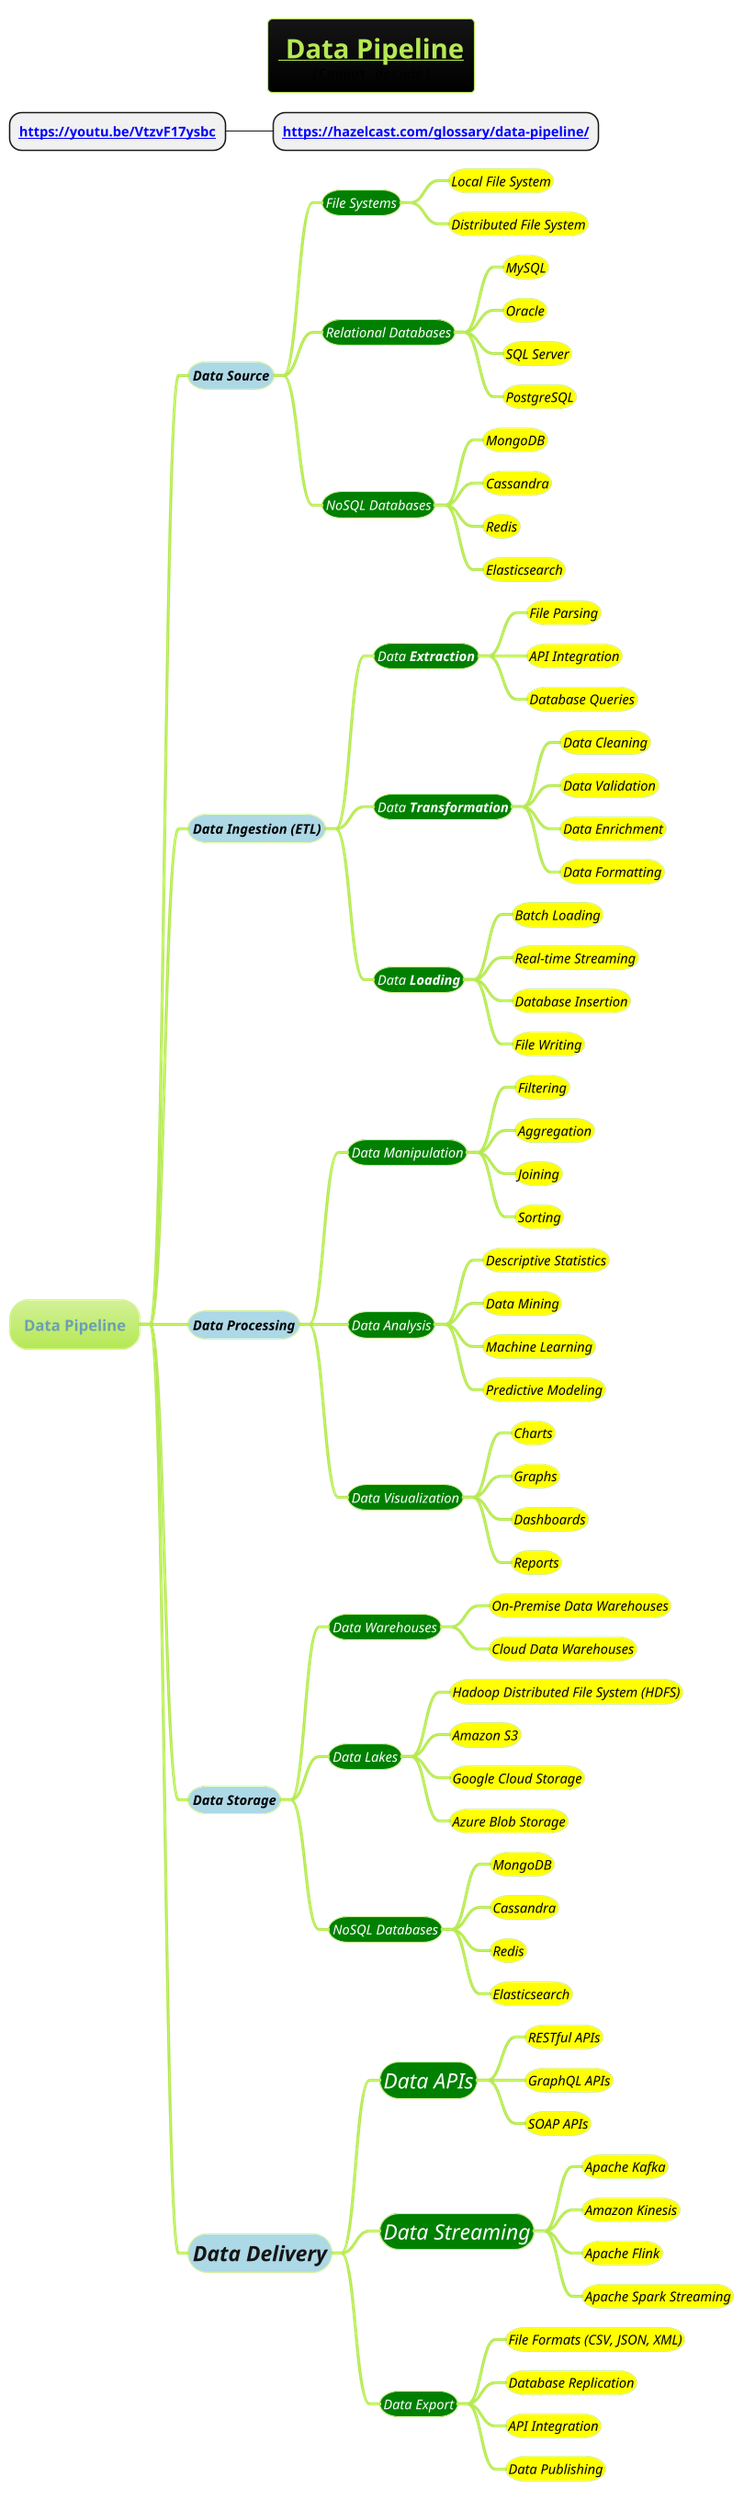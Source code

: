 @startmindmap
title =__ Data Pipeline__\n<img:images/img.png{scale=.8}>

* **[[https://youtu.be/VtzvF17ysbc  ]]**
** **[[https://hazelcast.com/glossary/data-pipeline/]]**

!theme hacker
* Data Pipeline
**[#lightblue] <color #black><i><size:14>Data Source
***[#green] <color #white><i><size:14>File Systems
****[#yellow] <i><size:14><color #black>Local File System
****[#yellow] <i><size:14><color #black>Distributed File System
***[#green] <color #white><i><size:14>Relational Databases
****[#yellow] <i><size:14><color #black>MySQL
****[#yellow] <i><size:14><color #black>Oracle
****[#yellow] <i><size:14><color #black>SQL Server
****[#yellow] <i><size:14><color #black>PostgreSQL
***[#green] <color #white><i><size:14>NoSQL Databases
****[#yellow] <i><size:14><color #black>MongoDB
****[#yellow] <i><size:14><color #black>Cassandra
****[#yellow] <i><size:14><color #black>Redis
****[#yellow] <i><size:14><color #black>Elasticsearch
**[#lightblue] <color #black><i><size:14>Data Ingestion (ETL)
***[#green] <color #white><i><size:14>Data **Extraction**
****[#yellow] <i><size:14><color #black>File Parsing
****[#yellow] <i><size:14><color #black>API Integration
****[#yellow] <i><size:14><color #black>Database Queries
***[#green] <color #white><i><size:14>Data **Transformation**
****[#yellow] <i><size:14><color #black>Data Cleaning
****[#yellow] <i><size:14><color #black>Data Validation
****[#yellow] <i><size:14><color #black>Data Enrichment
****[#yellow] <i><size:14><color #black>Data Formatting
***[#green] <color #white><i><size:14>Data **Loading**
****[#yellow] <i><size:14><color #black>Batch Loading
****[#yellow] <i><size:14><color #black>Real-time Streaming
****[#yellow] <i><size:14><color #black>Database Insertion
****[#yellow] <i><size:14><color #black>File Writing
**[#lightblue] <color #black><i><size:14>Data Processing
***[#green] <color #white><i><size:14>Data Manipulation
****[#yellow] <i><size:14><color #black>Filtering
****[#yellow] <i><size:14><color #black>Aggregation
****[#yellow] <i><size:14><color #black>Joining
****[#yellow] <i><size:14><color #black>Sorting
***[#green] <color #white><i><size:14>Data Analysis
****[#yellow] <i><size:14><color #black>Descriptive Statistics
****[#yellow] <i><size:14><color #black>Data Mining
****[#yellow] <i><size:14><color #black>Machine Learning
****[#yellow] <i><size:14><color #black>Predictive Modeling
***[#green] <color #white><i><size:14>Data Visualization
****[#yellow] <i><size:14><color #black>Charts
****[#yellow] <i><size:14><color #black>Graphs
****[#yellow] <i><size:14><color #black>Dashboards
****[#yellow] <i><size:14><color #black>Reports
**[#lightblue] <color #black><i><size:14>Data Storage
***[#green] <color #white><i><size:14>Data Warehouses
****[#yellow] <i><size:14><color #black>On-Premise Data Warehouses
****[#yellow] <i><size:14><color #black>Cloud Data Warehouses
***[#green] <color #white><i><size:14>Data Lakes
****[#yellow] <i><size:14><color #black>Hadoop Distributed File System (HDFS)
****[#yellow] <i><size:14><color #black>Amazon S3
****[#yellow] <i><size:14><color #black>Google Cloud Storage
****[#yellow] <i><size:14><color #black>Azure Blob Storage
***[#green] <color #white><i><size:14>NoSQL Databases
****[#yellow] <i><size:14><color #black>MongoDB
****[#yellow] <i><size:14><color #black>Cassandra
****[#yellow] <i><size:14><color #black>Redis
****[#yellow] <i><size:14><color #black>Elasticsearch
**[#lightblue] =<i>Data Delivery
***[#green] <color #white><i><size:22>Data APIs
****[#yellow] <i><size:14><color #black>RESTful APIs
****[#yellow] <i><size:14><color #black>GraphQL APIs
****[#yellow] <i><size:14><color #black>SOAP APIs
***[#green] <color #white><i><size:22>Data Streaming
****[#yellow] <i><size:14><color #black>Apache Kafka
****[#yellow] <i><size:14><color #black>Amazon Kinesis
****[#yellow] <i><size:14><color #black>Apache Flink
****[#yellow] <i><size:14><color #black>Apache Spark Streaming
***[#green] <color #white><i><size:14>Data Export
****[#yellow] <i><size:14><color #black>File Formats (CSV, JSON, XML)
****[#yellow] <i><size:14><color #black>Database Replication
****[#yellow] <i><size:14><color #black>API Integration
****[#yellow] <i><size:14><color #black>Data Publishing
@endmindmap
